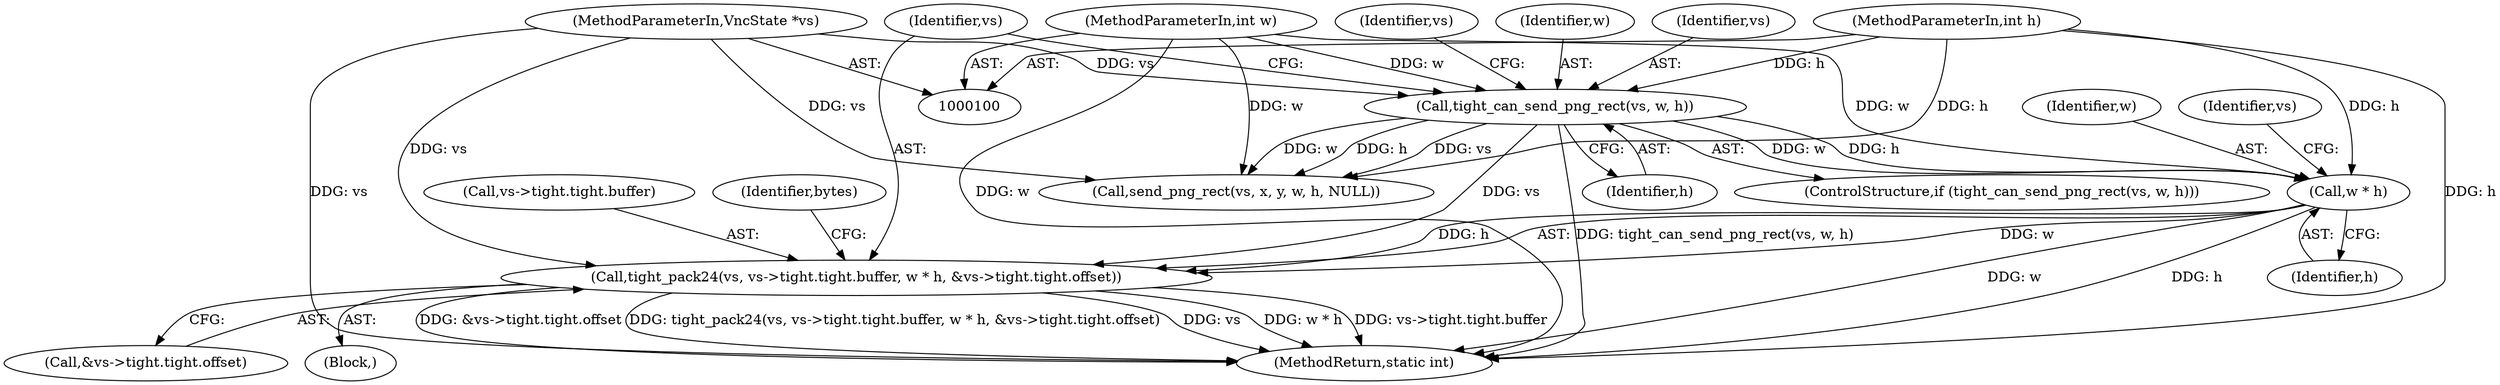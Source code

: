 digraph "0_qemu_9f64916da20eea67121d544698676295bbb105a7_1@pointer" {
"1000126" [label="(Call,tight_pack24(vs, vs->tight.tight.buffer, w * h, &vs->tight.tight.offset))"];
"1000113" [label="(Call,tight_can_send_png_rect(vs, w, h))"];
"1000101" [label="(MethodParameterIn,VncState *vs)"];
"1000104" [label="(MethodParameterIn,int w)"];
"1000105" [label="(MethodParameterIn,int h)"];
"1000135" [label="(Call,w * h)"];
"1000116" [label="(Identifier,h)"];
"1000127" [label="(Identifier,vs)"];
"1000128" [label="(Call,vs->tight.tight.buffer)"];
"1000149" [label="(MethodReturn,static int)"];
"1000119" [label="(Call,send_png_rect(vs, x, y, w, h, NULL))"];
"1000104" [label="(MethodParameterIn,int w)"];
"1000136" [label="(Identifier,w)"];
"1000135" [label="(Call,w * h)"];
"1000113" [label="(Call,tight_can_send_png_rect(vs, w, h))"];
"1000126" [label="(Call,tight_pack24(vs, vs->tight.tight.buffer, w * h, &vs->tight.tight.offset))"];
"1000137" [label="(Identifier,h)"];
"1000120" [label="(Identifier,vs)"];
"1000115" [label="(Identifier,w)"];
"1000112" [label="(ControlStructure,if (tight_can_send_png_rect(vs, w, h)))"];
"1000138" [label="(Call,&vs->tight.tight.offset)"];
"1000114" [label="(Identifier,vs)"];
"1000101" [label="(MethodParameterIn,VncState *vs)"];
"1000105" [label="(MethodParameterIn,int h)"];
"1000142" [label="(Identifier,vs)"];
"1000106" [label="(Block,)"];
"1000147" [label="(Identifier,bytes)"];
"1000126" -> "1000106"  [label="AST: "];
"1000126" -> "1000138"  [label="CFG: "];
"1000127" -> "1000126"  [label="AST: "];
"1000128" -> "1000126"  [label="AST: "];
"1000135" -> "1000126"  [label="AST: "];
"1000138" -> "1000126"  [label="AST: "];
"1000147" -> "1000126"  [label="CFG: "];
"1000126" -> "1000149"  [label="DDG: tight_pack24(vs, vs->tight.tight.buffer, w * h, &vs->tight.tight.offset)"];
"1000126" -> "1000149"  [label="DDG: vs"];
"1000126" -> "1000149"  [label="DDG: w * h"];
"1000126" -> "1000149"  [label="DDG: vs->tight.tight.buffer"];
"1000126" -> "1000149"  [label="DDG: &vs->tight.tight.offset"];
"1000113" -> "1000126"  [label="DDG: vs"];
"1000101" -> "1000126"  [label="DDG: vs"];
"1000135" -> "1000126"  [label="DDG: w"];
"1000135" -> "1000126"  [label="DDG: h"];
"1000113" -> "1000112"  [label="AST: "];
"1000113" -> "1000116"  [label="CFG: "];
"1000114" -> "1000113"  [label="AST: "];
"1000115" -> "1000113"  [label="AST: "];
"1000116" -> "1000113"  [label="AST: "];
"1000120" -> "1000113"  [label="CFG: "];
"1000127" -> "1000113"  [label="CFG: "];
"1000113" -> "1000149"  [label="DDG: tight_can_send_png_rect(vs, w, h)"];
"1000101" -> "1000113"  [label="DDG: vs"];
"1000104" -> "1000113"  [label="DDG: w"];
"1000105" -> "1000113"  [label="DDG: h"];
"1000113" -> "1000119"  [label="DDG: vs"];
"1000113" -> "1000119"  [label="DDG: w"];
"1000113" -> "1000119"  [label="DDG: h"];
"1000113" -> "1000135"  [label="DDG: w"];
"1000113" -> "1000135"  [label="DDG: h"];
"1000101" -> "1000100"  [label="AST: "];
"1000101" -> "1000149"  [label="DDG: vs"];
"1000101" -> "1000119"  [label="DDG: vs"];
"1000104" -> "1000100"  [label="AST: "];
"1000104" -> "1000149"  [label="DDG: w"];
"1000104" -> "1000119"  [label="DDG: w"];
"1000104" -> "1000135"  [label="DDG: w"];
"1000105" -> "1000100"  [label="AST: "];
"1000105" -> "1000149"  [label="DDG: h"];
"1000105" -> "1000119"  [label="DDG: h"];
"1000105" -> "1000135"  [label="DDG: h"];
"1000135" -> "1000137"  [label="CFG: "];
"1000136" -> "1000135"  [label="AST: "];
"1000137" -> "1000135"  [label="AST: "];
"1000142" -> "1000135"  [label="CFG: "];
"1000135" -> "1000149"  [label="DDG: w"];
"1000135" -> "1000149"  [label="DDG: h"];
}
